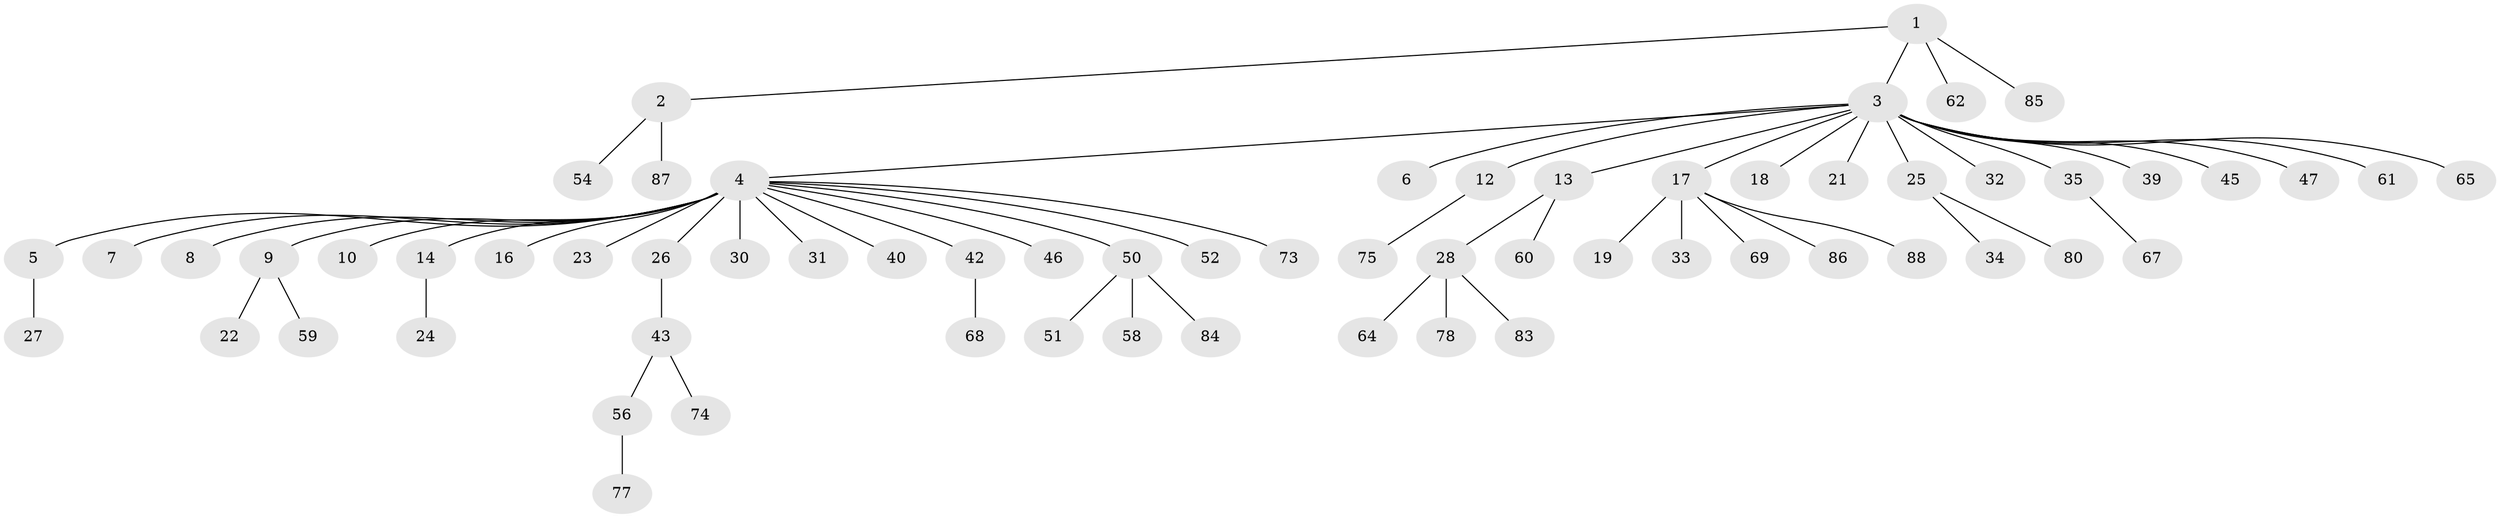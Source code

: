 // Generated by graph-tools (version 1.1) at 2025/52/02/27/25 19:52:00]
// undirected, 65 vertices, 64 edges
graph export_dot {
graph [start="1"]
  node [color=gray90,style=filled];
  1 [super="+29"];
  2 [super="+15"];
  3 [super="+71"];
  4 [super="+11"];
  5;
  6 [super="+36"];
  7;
  8;
  9;
  10 [super="+37"];
  12 [super="+70"];
  13 [super="+20"];
  14 [super="+41"];
  16 [super="+49"];
  17 [super="+82"];
  18;
  19;
  21;
  22 [super="+76"];
  23;
  24 [super="+72"];
  25 [super="+53"];
  26;
  27 [super="+55"];
  28 [super="+38"];
  30;
  31;
  32;
  33 [super="+57"];
  34;
  35 [super="+48"];
  39;
  40;
  42;
  43 [super="+44"];
  45;
  46;
  47;
  50 [super="+63"];
  51;
  52;
  54 [super="+79"];
  56 [super="+66"];
  58;
  59;
  60;
  61;
  62;
  64;
  65;
  67;
  68 [super="+81"];
  69;
  73;
  74;
  75;
  77;
  78 [super="+89"];
  80;
  83;
  84;
  85;
  86;
  87;
  88;
  1 -- 2;
  1 -- 3;
  1 -- 62;
  1 -- 85;
  2 -- 87;
  2 -- 54;
  3 -- 4;
  3 -- 6;
  3 -- 12;
  3 -- 13;
  3 -- 17;
  3 -- 18;
  3 -- 21;
  3 -- 25;
  3 -- 32;
  3 -- 35;
  3 -- 39;
  3 -- 45;
  3 -- 47;
  3 -- 61;
  3 -- 65;
  4 -- 5;
  4 -- 7;
  4 -- 8;
  4 -- 9;
  4 -- 10;
  4 -- 14;
  4 -- 16;
  4 -- 23;
  4 -- 26;
  4 -- 30;
  4 -- 31;
  4 -- 40;
  4 -- 42;
  4 -- 46;
  4 -- 50;
  4 -- 52;
  4 -- 73;
  5 -- 27;
  9 -- 22;
  9 -- 59;
  12 -- 75;
  13 -- 28;
  13 -- 60;
  14 -- 24;
  17 -- 19;
  17 -- 33;
  17 -- 69;
  17 -- 86;
  17 -- 88;
  25 -- 34;
  25 -- 80;
  26 -- 43;
  28 -- 64;
  28 -- 83;
  28 -- 78;
  35 -- 67;
  42 -- 68;
  43 -- 56;
  43 -- 74;
  50 -- 51;
  50 -- 58;
  50 -- 84;
  56 -- 77;
}

